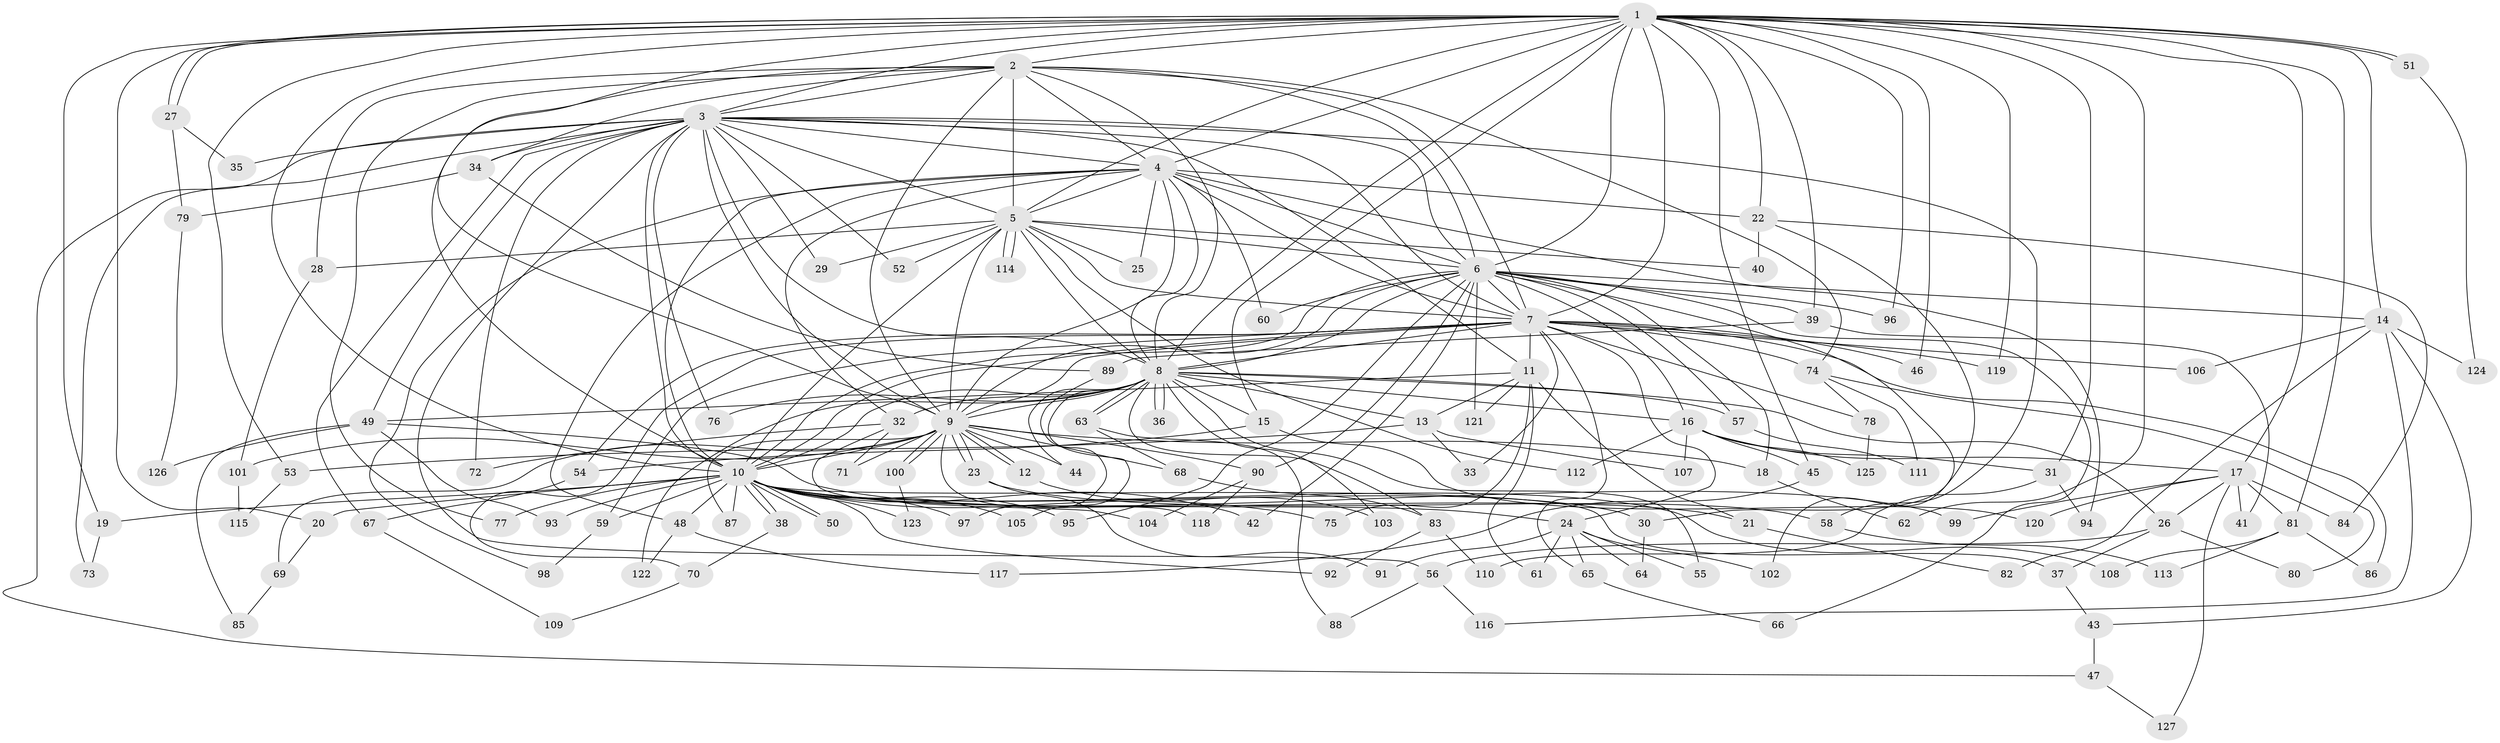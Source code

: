 // Generated by graph-tools (version 1.1) at 2025/49/03/09/25 03:49:45]
// undirected, 127 vertices, 279 edges
graph export_dot {
graph [start="1"]
  node [color=gray90,style=filled];
  1;
  2;
  3;
  4;
  5;
  6;
  7;
  8;
  9;
  10;
  11;
  12;
  13;
  14;
  15;
  16;
  17;
  18;
  19;
  20;
  21;
  22;
  23;
  24;
  25;
  26;
  27;
  28;
  29;
  30;
  31;
  32;
  33;
  34;
  35;
  36;
  37;
  38;
  39;
  40;
  41;
  42;
  43;
  44;
  45;
  46;
  47;
  48;
  49;
  50;
  51;
  52;
  53;
  54;
  55;
  56;
  57;
  58;
  59;
  60;
  61;
  62;
  63;
  64;
  65;
  66;
  67;
  68;
  69;
  70;
  71;
  72;
  73;
  74;
  75;
  76;
  77;
  78;
  79;
  80;
  81;
  82;
  83;
  84;
  85;
  86;
  87;
  88;
  89;
  90;
  91;
  92;
  93;
  94;
  95;
  96;
  97;
  98;
  99;
  100;
  101;
  102;
  103;
  104;
  105;
  106;
  107;
  108;
  109;
  110;
  111;
  112;
  113;
  114;
  115;
  116;
  117;
  118;
  119;
  120;
  121;
  122;
  123;
  124;
  125;
  126;
  127;
  1 -- 2;
  1 -- 3;
  1 -- 4;
  1 -- 5;
  1 -- 6;
  1 -- 7;
  1 -- 8;
  1 -- 9;
  1 -- 10;
  1 -- 14;
  1 -- 15;
  1 -- 17;
  1 -- 19;
  1 -- 20;
  1 -- 22;
  1 -- 27;
  1 -- 27;
  1 -- 31;
  1 -- 39;
  1 -- 45;
  1 -- 46;
  1 -- 51;
  1 -- 51;
  1 -- 53;
  1 -- 62;
  1 -- 81;
  1 -- 96;
  1 -- 119;
  2 -- 3;
  2 -- 4;
  2 -- 5;
  2 -- 6;
  2 -- 7;
  2 -- 8;
  2 -- 9;
  2 -- 10;
  2 -- 28;
  2 -- 34;
  2 -- 74;
  2 -- 77;
  3 -- 4;
  3 -- 5;
  3 -- 6;
  3 -- 7;
  3 -- 8;
  3 -- 9;
  3 -- 10;
  3 -- 11;
  3 -- 29;
  3 -- 34;
  3 -- 35;
  3 -- 47;
  3 -- 49;
  3 -- 52;
  3 -- 56;
  3 -- 58;
  3 -- 67;
  3 -- 72;
  3 -- 73;
  3 -- 76;
  4 -- 5;
  4 -- 6;
  4 -- 7;
  4 -- 8;
  4 -- 9;
  4 -- 10;
  4 -- 22;
  4 -- 25;
  4 -- 32;
  4 -- 48;
  4 -- 60;
  4 -- 94;
  4 -- 98;
  5 -- 6;
  5 -- 7;
  5 -- 8;
  5 -- 9;
  5 -- 10;
  5 -- 25;
  5 -- 28;
  5 -- 29;
  5 -- 40;
  5 -- 52;
  5 -- 112;
  5 -- 114;
  5 -- 114;
  6 -- 7;
  6 -- 8;
  6 -- 9;
  6 -- 10;
  6 -- 14;
  6 -- 16;
  6 -- 18;
  6 -- 39;
  6 -- 42;
  6 -- 57;
  6 -- 60;
  6 -- 66;
  6 -- 90;
  6 -- 95;
  6 -- 96;
  6 -- 102;
  6 -- 121;
  7 -- 8;
  7 -- 9;
  7 -- 10;
  7 -- 11;
  7 -- 24;
  7 -- 33;
  7 -- 46;
  7 -- 54;
  7 -- 59;
  7 -- 65;
  7 -- 70;
  7 -- 74;
  7 -- 78;
  7 -- 86;
  7 -- 106;
  7 -- 119;
  8 -- 9;
  8 -- 10;
  8 -- 13;
  8 -- 15;
  8 -- 16;
  8 -- 26;
  8 -- 32;
  8 -- 36;
  8 -- 36;
  8 -- 44;
  8 -- 55;
  8 -- 57;
  8 -- 63;
  8 -- 63;
  8 -- 76;
  8 -- 83;
  8 -- 103;
  8 -- 105;
  8 -- 122;
  9 -- 10;
  9 -- 12;
  9 -- 12;
  9 -- 18;
  9 -- 23;
  9 -- 23;
  9 -- 44;
  9 -- 68;
  9 -- 69;
  9 -- 71;
  9 -- 87;
  9 -- 90;
  9 -- 100;
  9 -- 100;
  9 -- 101;
  9 -- 118;
  10 -- 19;
  10 -- 20;
  10 -- 21;
  10 -- 24;
  10 -- 30;
  10 -- 37;
  10 -- 38;
  10 -- 38;
  10 -- 42;
  10 -- 48;
  10 -- 50;
  10 -- 50;
  10 -- 59;
  10 -- 75;
  10 -- 77;
  10 -- 87;
  10 -- 92;
  10 -- 93;
  10 -- 95;
  10 -- 97;
  10 -- 105;
  10 -- 108;
  10 -- 123;
  11 -- 13;
  11 -- 21;
  11 -- 49;
  11 -- 61;
  11 -- 75;
  11 -- 121;
  12 -- 103;
  13 -- 33;
  13 -- 53;
  13 -- 107;
  14 -- 43;
  14 -- 82;
  14 -- 106;
  14 -- 116;
  14 -- 124;
  15 -- 54;
  15 -- 120;
  16 -- 17;
  16 -- 31;
  16 -- 45;
  16 -- 107;
  16 -- 112;
  16 -- 125;
  17 -- 26;
  17 -- 41;
  17 -- 81;
  17 -- 84;
  17 -- 99;
  17 -- 120;
  17 -- 127;
  18 -- 62;
  19 -- 73;
  20 -- 69;
  21 -- 82;
  22 -- 30;
  22 -- 40;
  22 -- 84;
  23 -- 58;
  23 -- 91;
  24 -- 55;
  24 -- 61;
  24 -- 64;
  24 -- 65;
  24 -- 91;
  24 -- 102;
  26 -- 37;
  26 -- 56;
  26 -- 80;
  27 -- 35;
  27 -- 79;
  28 -- 101;
  30 -- 64;
  31 -- 94;
  31 -- 110;
  32 -- 71;
  32 -- 72;
  32 -- 104;
  34 -- 79;
  34 -- 89;
  37 -- 43;
  38 -- 70;
  39 -- 41;
  39 -- 89;
  43 -- 47;
  45 -- 117;
  47 -- 127;
  48 -- 117;
  48 -- 122;
  49 -- 85;
  49 -- 93;
  49 -- 99;
  49 -- 126;
  51 -- 124;
  53 -- 115;
  54 -- 67;
  56 -- 88;
  56 -- 116;
  57 -- 111;
  58 -- 113;
  59 -- 98;
  63 -- 68;
  63 -- 88;
  65 -- 66;
  67 -- 109;
  68 -- 83;
  69 -- 85;
  70 -- 109;
  74 -- 78;
  74 -- 80;
  74 -- 111;
  78 -- 125;
  79 -- 126;
  81 -- 86;
  81 -- 108;
  81 -- 113;
  83 -- 92;
  83 -- 110;
  89 -- 97;
  90 -- 104;
  90 -- 118;
  100 -- 123;
  101 -- 115;
}
